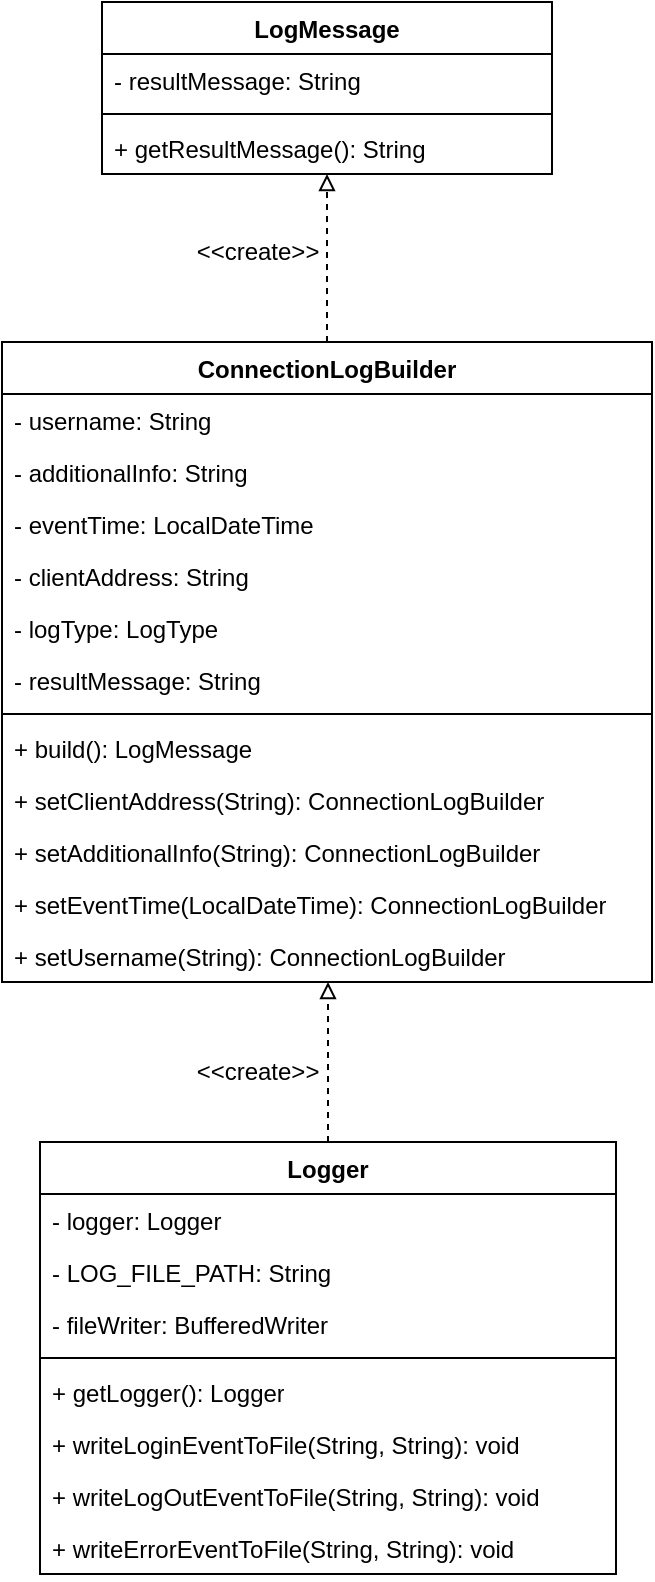 <mxfile version="24.8.6">
  <diagram name="Сторінка-1" id="F2bz6WjQJrbEGcsTIA-a">
    <mxGraphModel dx="1193" dy="615" grid="1" gridSize="10" guides="1" tooltips="1" connect="1" arrows="1" fold="1" page="1" pageScale="1" pageWidth="1169" pageHeight="1654" math="0" shadow="0">
      <root>
        <mxCell id="0" />
        <mxCell id="1" parent="0" />
        <mxCell id="u63Gj-cc5W3fZOjVC8KN-1" value="LogMessage" style="swimlane;fontStyle=1;align=center;verticalAlign=top;childLayout=stackLayout;horizontal=1;startSize=26;horizontalStack=0;resizeParent=1;resizeParentMax=0;resizeLast=0;collapsible=1;marginBottom=0;whiteSpace=wrap;html=1;" parent="1" vertex="1">
          <mxGeometry x="472" y="90" width="225" height="86" as="geometry" />
        </mxCell>
        <mxCell id="u63Gj-cc5W3fZOjVC8KN-2" value="- resultMessage: String" style="text;strokeColor=none;fillColor=none;align=left;verticalAlign=top;spacingLeft=4;spacingRight=4;overflow=hidden;rotatable=0;points=[[0,0.5],[1,0.5]];portConstraint=eastwest;whiteSpace=wrap;html=1;" parent="u63Gj-cc5W3fZOjVC8KN-1" vertex="1">
          <mxGeometry y="26" width="225" height="26" as="geometry" />
        </mxCell>
        <mxCell id="u63Gj-cc5W3fZOjVC8KN-3" value="" style="line;strokeWidth=1;fillColor=none;align=left;verticalAlign=middle;spacingTop=-1;spacingLeft=3;spacingRight=3;rotatable=0;labelPosition=right;points=[];portConstraint=eastwest;strokeColor=inherit;" parent="u63Gj-cc5W3fZOjVC8KN-1" vertex="1">
          <mxGeometry y="52" width="225" height="8" as="geometry" />
        </mxCell>
        <mxCell id="u63Gj-cc5W3fZOjVC8KN-4" value="+ getResultMessage(): String" style="text;strokeColor=none;fillColor=none;align=left;verticalAlign=top;spacingLeft=4;spacingRight=4;overflow=hidden;rotatable=0;points=[[0,0.5],[1,0.5]];portConstraint=eastwest;whiteSpace=wrap;html=1;" parent="u63Gj-cc5W3fZOjVC8KN-1" vertex="1">
          <mxGeometry y="60" width="225" height="26" as="geometry" />
        </mxCell>
        <mxCell id="u63Gj-cc5W3fZOjVC8KN-9" value="ConnectionLogBuilder" style="swimlane;fontStyle=1;align=center;verticalAlign=top;childLayout=stackLayout;horizontal=1;startSize=26;horizontalStack=0;resizeParent=1;resizeParentMax=0;resizeLast=0;collapsible=1;marginBottom=0;whiteSpace=wrap;html=1;" parent="1" vertex="1">
          <mxGeometry x="422" y="260" width="325" height="320" as="geometry" />
        </mxCell>
        <mxCell id="u63Gj-cc5W3fZOjVC8KN-10" value="- username: String" style="text;strokeColor=none;fillColor=none;align=left;verticalAlign=top;spacingLeft=4;spacingRight=4;overflow=hidden;rotatable=0;points=[[0,0.5],[1,0.5]];portConstraint=eastwest;whiteSpace=wrap;html=1;" parent="u63Gj-cc5W3fZOjVC8KN-9" vertex="1">
          <mxGeometry y="26" width="325" height="26" as="geometry" />
        </mxCell>
        <mxCell id="u63Gj-cc5W3fZOjVC8KN-12" value="- additionalInfo: String" style="text;strokeColor=none;fillColor=none;align=left;verticalAlign=top;spacingLeft=4;spacingRight=4;overflow=hidden;rotatable=0;points=[[0,0.5],[1,0.5]];portConstraint=eastwest;whiteSpace=wrap;html=1;" parent="u63Gj-cc5W3fZOjVC8KN-9" vertex="1">
          <mxGeometry y="52" width="325" height="26" as="geometry" />
        </mxCell>
        <mxCell id="u63Gj-cc5W3fZOjVC8KN-13" value="- eventTime: LocalDateTime" style="text;strokeColor=none;fillColor=none;align=left;verticalAlign=top;spacingLeft=4;spacingRight=4;overflow=hidden;rotatable=0;points=[[0,0.5],[1,0.5]];portConstraint=eastwest;whiteSpace=wrap;html=1;" parent="u63Gj-cc5W3fZOjVC8KN-9" vertex="1">
          <mxGeometry y="78" width="325" height="26" as="geometry" />
        </mxCell>
        <mxCell id="u63Gj-cc5W3fZOjVC8KN-14" value="- clientAddress: String" style="text;strokeColor=none;fillColor=none;align=left;verticalAlign=top;spacingLeft=4;spacingRight=4;overflow=hidden;rotatable=0;points=[[0,0.5],[1,0.5]];portConstraint=eastwest;whiteSpace=wrap;html=1;" parent="u63Gj-cc5W3fZOjVC8KN-9" vertex="1">
          <mxGeometry y="104" width="325" height="26" as="geometry" />
        </mxCell>
        <mxCell id="u63Gj-cc5W3fZOjVC8KN-15" value="- logType: LogType" style="text;strokeColor=none;fillColor=none;align=left;verticalAlign=top;spacingLeft=4;spacingRight=4;overflow=hidden;rotatable=0;points=[[0,0.5],[1,0.5]];portConstraint=eastwest;whiteSpace=wrap;html=1;" parent="u63Gj-cc5W3fZOjVC8KN-9" vertex="1">
          <mxGeometry y="130" width="325" height="26" as="geometry" />
        </mxCell>
        <mxCell id="u63Gj-cc5W3fZOjVC8KN-16" value="- resultMessage: String" style="text;strokeColor=none;fillColor=none;align=left;verticalAlign=top;spacingLeft=4;spacingRight=4;overflow=hidden;rotatable=0;points=[[0,0.5],[1,0.5]];portConstraint=eastwest;whiteSpace=wrap;html=1;" parent="u63Gj-cc5W3fZOjVC8KN-9" vertex="1">
          <mxGeometry y="156" width="325" height="26" as="geometry" />
        </mxCell>
        <mxCell id="u63Gj-cc5W3fZOjVC8KN-11" value="" style="line;strokeWidth=1;fillColor=none;align=left;verticalAlign=middle;spacingTop=-1;spacingLeft=3;spacingRight=3;rotatable=0;labelPosition=right;points=[];portConstraint=eastwest;strokeColor=inherit;" parent="u63Gj-cc5W3fZOjVC8KN-9" vertex="1">
          <mxGeometry y="182" width="325" height="8" as="geometry" />
        </mxCell>
        <mxCell id="u63Gj-cc5W3fZOjVC8KN-17" value="+ build(): LogMessage" style="text;strokeColor=none;fillColor=none;align=left;verticalAlign=top;spacingLeft=4;spacingRight=4;overflow=hidden;rotatable=0;points=[[0,0.5],[1,0.5]];portConstraint=eastwest;whiteSpace=wrap;html=1;" parent="u63Gj-cc5W3fZOjVC8KN-9" vertex="1">
          <mxGeometry y="190" width="325" height="26" as="geometry" />
        </mxCell>
        <mxCell id="u63Gj-cc5W3fZOjVC8KN-18" value="+ setClientAddress(String): ConnectionLogBuilder&amp;nbsp;" style="text;strokeColor=none;fillColor=none;align=left;verticalAlign=top;spacingLeft=4;spacingRight=4;overflow=hidden;rotatable=0;points=[[0,0.5],[1,0.5]];portConstraint=eastwest;whiteSpace=wrap;html=1;" parent="u63Gj-cc5W3fZOjVC8KN-9" vertex="1">
          <mxGeometry y="216" width="325" height="26" as="geometry" />
        </mxCell>
        <mxCell id="u63Gj-cc5W3fZOjVC8KN-19" value="+ setAdditionalInfo(String): ConnectionLogBuilder" style="text;strokeColor=none;fillColor=none;align=left;verticalAlign=top;spacingLeft=4;spacingRight=4;overflow=hidden;rotatable=0;points=[[0,0.5],[1,0.5]];portConstraint=eastwest;whiteSpace=wrap;html=1;" parent="u63Gj-cc5W3fZOjVC8KN-9" vertex="1">
          <mxGeometry y="242" width="325" height="26" as="geometry" />
        </mxCell>
        <mxCell id="u63Gj-cc5W3fZOjVC8KN-20" value="+ setEventTime(LocalDateTime): ConnectionLogBuilder" style="text;strokeColor=none;fillColor=none;align=left;verticalAlign=top;spacingLeft=4;spacingRight=4;overflow=hidden;rotatable=0;points=[[0,0.5],[1,0.5]];portConstraint=eastwest;whiteSpace=wrap;html=1;" parent="u63Gj-cc5W3fZOjVC8KN-9" vertex="1">
          <mxGeometry y="268" width="325" height="26" as="geometry" />
        </mxCell>
        <mxCell id="u63Gj-cc5W3fZOjVC8KN-21" value="+ setUsername(String): ConnectionLogBuilder" style="text;strokeColor=none;fillColor=none;align=left;verticalAlign=top;spacingLeft=4;spacingRight=4;overflow=hidden;rotatable=0;points=[[0,0.5],[1,0.5]];portConstraint=eastwest;whiteSpace=wrap;html=1;" parent="u63Gj-cc5W3fZOjVC8KN-9" vertex="1">
          <mxGeometry y="294" width="325" height="26" as="geometry" />
        </mxCell>
        <mxCell id="u63Gj-cc5W3fZOjVC8KN-27" value="Logger" style="swimlane;fontStyle=1;align=center;verticalAlign=top;childLayout=stackLayout;horizontal=1;startSize=26;horizontalStack=0;resizeParent=1;resizeParentMax=0;resizeLast=0;collapsible=1;marginBottom=0;whiteSpace=wrap;html=1;" parent="1" vertex="1">
          <mxGeometry x="441" y="660" width="288" height="216" as="geometry" />
        </mxCell>
        <mxCell id="u63Gj-cc5W3fZOjVC8KN-28" value="- logger: Logger" style="text;strokeColor=none;fillColor=none;align=left;verticalAlign=top;spacingLeft=4;spacingRight=4;overflow=hidden;rotatable=0;points=[[0,0.5],[1,0.5]];portConstraint=eastwest;whiteSpace=wrap;html=1;" parent="u63Gj-cc5W3fZOjVC8KN-27" vertex="1">
          <mxGeometry y="26" width="288" height="26" as="geometry" />
        </mxCell>
        <mxCell id="u63Gj-cc5W3fZOjVC8KN-30" value="- LOG_FILE_PATH: String" style="text;strokeColor=none;fillColor=none;align=left;verticalAlign=top;spacingLeft=4;spacingRight=4;overflow=hidden;rotatable=0;points=[[0,0.5],[1,0.5]];portConstraint=eastwest;whiteSpace=wrap;html=1;" parent="u63Gj-cc5W3fZOjVC8KN-27" vertex="1">
          <mxGeometry y="52" width="288" height="26" as="geometry" />
        </mxCell>
        <mxCell id="u63Gj-cc5W3fZOjVC8KN-43" value="- fileWriter: BufferedWriter" style="text;strokeColor=none;fillColor=none;align=left;verticalAlign=top;spacingLeft=4;spacingRight=4;overflow=hidden;rotatable=0;points=[[0,0.5],[1,0.5]];portConstraint=eastwest;whiteSpace=wrap;html=1;" parent="u63Gj-cc5W3fZOjVC8KN-27" vertex="1">
          <mxGeometry y="78" width="288" height="26" as="geometry" />
        </mxCell>
        <mxCell id="u63Gj-cc5W3fZOjVC8KN-29" value="" style="line;strokeWidth=1;fillColor=none;align=left;verticalAlign=middle;spacingTop=-1;spacingLeft=3;spacingRight=3;rotatable=0;labelPosition=right;points=[];portConstraint=eastwest;strokeColor=inherit;" parent="u63Gj-cc5W3fZOjVC8KN-27" vertex="1">
          <mxGeometry y="104" width="288" height="8" as="geometry" />
        </mxCell>
        <mxCell id="u63Gj-cc5W3fZOjVC8KN-31" value="+ getLogger(): Logger" style="text;strokeColor=none;fillColor=none;align=left;verticalAlign=top;spacingLeft=4;spacingRight=4;overflow=hidden;rotatable=0;points=[[0,0.5],[1,0.5]];portConstraint=eastwest;whiteSpace=wrap;html=1;" parent="u63Gj-cc5W3fZOjVC8KN-27" vertex="1">
          <mxGeometry y="112" width="288" height="26" as="geometry" />
        </mxCell>
        <mxCell id="u63Gj-cc5W3fZOjVC8KN-32" value="+ writeLoginEventToFile(String, String): void" style="text;strokeColor=none;fillColor=none;align=left;verticalAlign=top;spacingLeft=4;spacingRight=4;overflow=hidden;rotatable=0;points=[[0,0.5],[1,0.5]];portConstraint=eastwest;whiteSpace=wrap;html=1;" parent="u63Gj-cc5W3fZOjVC8KN-27" vertex="1">
          <mxGeometry y="138" width="288" height="26" as="geometry" />
        </mxCell>
        <mxCell id="u63Gj-cc5W3fZOjVC8KN-37" value="+ writeLogOutEventToFile(String, String): void" style="text;strokeColor=none;fillColor=none;align=left;verticalAlign=top;spacingLeft=4;spacingRight=4;overflow=hidden;rotatable=0;points=[[0,0.5],[1,0.5]];portConstraint=eastwest;whiteSpace=wrap;html=1;" parent="u63Gj-cc5W3fZOjVC8KN-27" vertex="1">
          <mxGeometry y="164" width="288" height="26" as="geometry" />
        </mxCell>
        <mxCell id="u63Gj-cc5W3fZOjVC8KN-38" value="+ writeErrorEventToFile(String, String): void" style="text;strokeColor=none;fillColor=none;align=left;verticalAlign=top;spacingLeft=4;spacingRight=4;overflow=hidden;rotatable=0;points=[[0,0.5],[1,0.5]];portConstraint=eastwest;whiteSpace=wrap;html=1;" parent="u63Gj-cc5W3fZOjVC8KN-27" vertex="1">
          <mxGeometry y="190" width="288" height="26" as="geometry" />
        </mxCell>
        <mxCell id="u63Gj-cc5W3fZOjVC8KN-39" value="" style="endArrow=block;html=1;rounded=0;entryX=0.5;entryY=1;entryDx=0;entryDy=0;exitX=0.5;exitY=0;exitDx=0;exitDy=0;dashed=1;endFill=0;" parent="1" source="u63Gj-cc5W3fZOjVC8KN-9" target="u63Gj-cc5W3fZOjVC8KN-1" edge="1">
          <mxGeometry width="50" height="50" relative="1" as="geometry">
            <mxPoint x="340" y="260" as="sourcePoint" />
            <mxPoint x="390" y="210" as="targetPoint" />
          </mxGeometry>
        </mxCell>
        <mxCell id="u63Gj-cc5W3fZOjVC8KN-40" value="&amp;lt;&amp;lt;create&amp;gt;&amp;gt;" style="text;html=1;align=center;verticalAlign=middle;whiteSpace=wrap;rounded=0;" parent="1" vertex="1">
          <mxGeometry x="520" y="200" width="60" height="30" as="geometry" />
        </mxCell>
        <mxCell id="u63Gj-cc5W3fZOjVC8KN-41" value="&amp;lt;&amp;lt;create&amp;gt;&amp;gt;" style="text;html=1;align=center;verticalAlign=middle;whiteSpace=wrap;rounded=0;" parent="1" vertex="1">
          <mxGeometry x="520" y="610" width="60" height="30" as="geometry" />
        </mxCell>
        <mxCell id="u63Gj-cc5W3fZOjVC8KN-42" value="" style="endArrow=block;html=1;rounded=0;exitX=0.5;exitY=0;exitDx=0;exitDy=0;dashed=1;endFill=0;" parent="1" source="u63Gj-cc5W3fZOjVC8KN-27" edge="1">
          <mxGeometry width="50" height="50" relative="1" as="geometry">
            <mxPoint x="580" y="664" as="sourcePoint" />
            <mxPoint x="585" y="580" as="targetPoint" />
          </mxGeometry>
        </mxCell>
      </root>
    </mxGraphModel>
  </diagram>
</mxfile>
